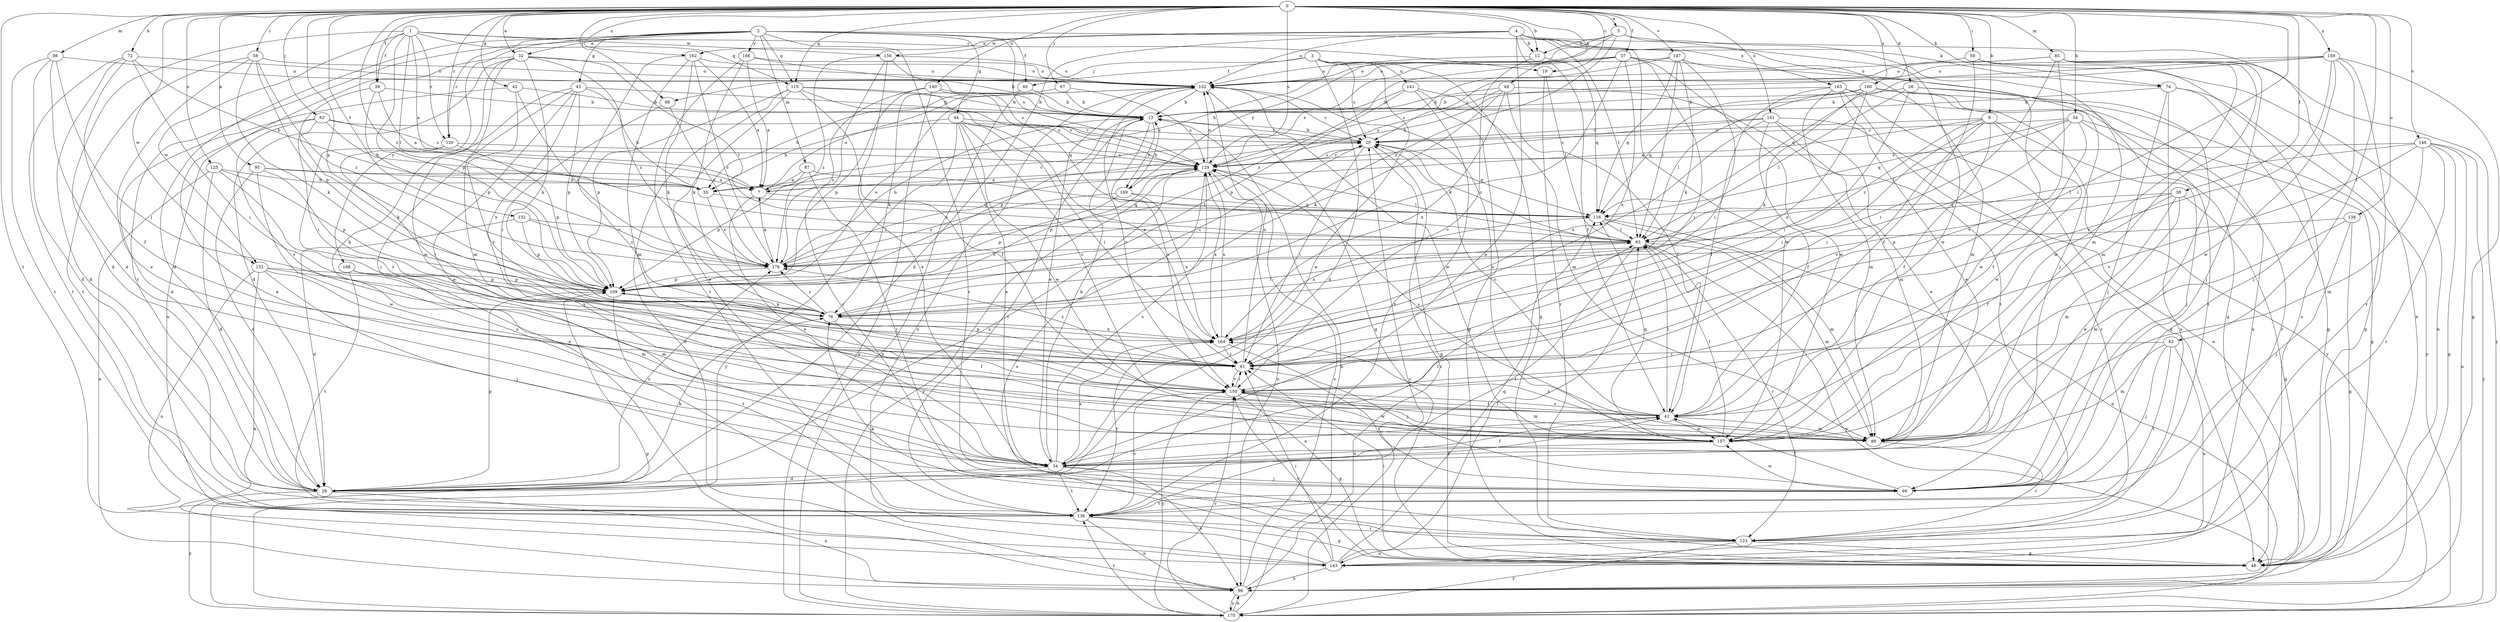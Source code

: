 strict digraph  {
0;
1;
2;
3;
4;
5;
7;
9;
12;
13;
19;
20;
26;
28;
32;
34;
37;
38;
39;
40;
41;
42;
43;
44;
48;
49;
54;
55;
58;
59;
61;
62;
67;
68;
69;
72;
74;
76;
82;
83;
85;
86;
87;
89;
95;
96;
101;
102;
109;
115;
116;
120;
123;
125;
129;
132;
136;
138;
140;
141;
143;
146;
147;
150;
152;
156;
157;
159;
160;
162;
163;
164;
166;
168;
169;
170;
176;
0 -> 5  [label=a];
0 -> 9  [label=b];
0 -> 12  [label=b];
0 -> 19  [label=c];
0 -> 26  [label=d];
0 -> 32  [label=e];
0 -> 37  [label=f];
0 -> 38  [label=f];
0 -> 39  [label=f];
0 -> 42  [label=g];
0 -> 49  [label=h];
0 -> 54  [label=h];
0 -> 58  [label=i];
0 -> 59  [label=i];
0 -> 61  [label=i];
0 -> 62  [label=j];
0 -> 67  [label=j];
0 -> 68  [label=j];
0 -> 72  [label=k];
0 -> 74  [label=k];
0 -> 82  [label=l];
0 -> 85  [label=m];
0 -> 86  [label=m];
0 -> 95  [label=n];
0 -> 101  [label=o];
0 -> 109  [label=p];
0 -> 115  [label=q];
0 -> 120  [label=r];
0 -> 125  [label=s];
0 -> 129  [label=s];
0 -> 132  [label=t];
0 -> 136  [label=t];
0 -> 138  [label=u];
0 -> 140  [label=u];
0 -> 146  [label=v];
0 -> 147  [label=v];
0 -> 152  [label=w];
0 -> 159  [label=x];
0 -> 160  [label=x];
0 -> 162  [label=x];
0 -> 176  [label=z];
1 -> 7  [label=a];
1 -> 19  [label=c];
1 -> 28  [label=d];
1 -> 39  [label=f];
1 -> 83  [label=l];
1 -> 109  [label=p];
1 -> 115  [label=q];
1 -> 120  [label=r];
1 -> 152  [label=w];
1 -> 156  [label=w];
2 -> 28  [label=d];
2 -> 32  [label=e];
2 -> 40  [label=f];
2 -> 43  [label=g];
2 -> 44  [label=g];
2 -> 74  [label=k];
2 -> 87  [label=m];
2 -> 115  [label=q];
2 -> 120  [label=r];
2 -> 123  [label=r];
2 -> 129  [label=s];
2 -> 136  [label=t];
2 -> 166  [label=y];
2 -> 168  [label=y];
3 -> 20  [label=c];
3 -> 28  [label=d];
3 -> 34  [label=e];
3 -> 40  [label=f];
3 -> 48  [label=g];
3 -> 68  [label=j];
3 -> 141  [label=u];
4 -> 12  [label=b];
4 -> 28  [label=d];
4 -> 34  [label=e];
4 -> 41  [label=f];
4 -> 69  [label=j];
4 -> 83  [label=l];
4 -> 96  [label=n];
4 -> 102  [label=o];
4 -> 156  [label=w];
4 -> 157  [label=w];
4 -> 162  [label=x];
4 -> 163  [label=x];
5 -> 12  [label=b];
5 -> 55  [label=h];
5 -> 89  [label=m];
5 -> 157  [label=w];
5 -> 169  [label=y];
5 -> 176  [label=z];
7 -> 20  [label=c];
7 -> 34  [label=e];
7 -> 102  [label=o];
7 -> 116  [label=q];
9 -> 7  [label=a];
9 -> 20  [label=c];
9 -> 41  [label=f];
9 -> 61  [label=i];
9 -> 69  [label=j];
9 -> 150  [label=v];
9 -> 157  [label=w];
9 -> 176  [label=z];
12 -> 102  [label=o];
12 -> 116  [label=q];
12 -> 150  [label=v];
13 -> 20  [label=c];
13 -> 109  [label=p];
13 -> 136  [label=t];
13 -> 150  [label=v];
13 -> 169  [label=y];
19 -> 83  [label=l];
19 -> 123  [label=r];
20 -> 13  [label=b];
20 -> 48  [label=g];
20 -> 61  [label=i];
20 -> 116  [label=q];
20 -> 129  [label=s];
26 -> 13  [label=b];
26 -> 61  [label=i];
26 -> 69  [label=j];
26 -> 83  [label=l];
26 -> 157  [label=w];
28 -> 41  [label=f];
28 -> 76  [label=k];
28 -> 83  [label=l];
28 -> 96  [label=n];
28 -> 109  [label=p];
28 -> 129  [label=s];
28 -> 170  [label=y];
28 -> 176  [label=z];
32 -> 28  [label=d];
32 -> 76  [label=k];
32 -> 83  [label=l];
32 -> 89  [label=m];
32 -> 102  [label=o];
32 -> 143  [label=u];
32 -> 157  [label=w];
32 -> 176  [label=z];
34 -> 13  [label=b];
34 -> 28  [label=d];
34 -> 41  [label=f];
34 -> 69  [label=j];
34 -> 96  [label=n];
34 -> 129  [label=s];
34 -> 136  [label=t];
34 -> 164  [label=x];
37 -> 48  [label=g];
37 -> 61  [label=i];
37 -> 76  [label=k];
37 -> 102  [label=o];
37 -> 129  [label=s];
37 -> 157  [label=w];
37 -> 164  [label=x];
37 -> 176  [label=z];
38 -> 34  [label=e];
38 -> 41  [label=f];
38 -> 48  [label=g];
38 -> 89  [label=m];
38 -> 109  [label=p];
38 -> 116  [label=q];
39 -> 7  [label=a];
39 -> 13  [label=b];
39 -> 61  [label=i];
39 -> 109  [label=p];
40 -> 13  [label=b];
40 -> 76  [label=k];
40 -> 170  [label=y];
41 -> 20  [label=c];
41 -> 34  [label=e];
41 -> 83  [label=l];
41 -> 89  [label=m];
41 -> 150  [label=v];
41 -> 157  [label=w];
42 -> 13  [label=b];
42 -> 28  [label=d];
42 -> 150  [label=v];
42 -> 176  [label=z];
43 -> 13  [label=b];
43 -> 34  [label=e];
43 -> 55  [label=h];
43 -> 96  [label=n];
43 -> 109  [label=p];
43 -> 143  [label=u];
43 -> 164  [label=x];
44 -> 20  [label=c];
44 -> 34  [label=e];
44 -> 55  [label=h];
44 -> 61  [label=i];
44 -> 150  [label=v];
44 -> 157  [label=w];
44 -> 164  [label=x];
44 -> 170  [label=y];
48 -> 61  [label=i];
48 -> 150  [label=v];
49 -> 13  [label=b];
49 -> 41  [label=f];
49 -> 76  [label=k];
49 -> 129  [label=s];
49 -> 136  [label=t];
49 -> 164  [label=x];
54 -> 20  [label=c];
54 -> 41  [label=f];
54 -> 48  [label=g];
54 -> 61  [label=i];
54 -> 83  [label=l];
54 -> 116  [label=q];
54 -> 123  [label=r];
55 -> 116  [label=q];
55 -> 176  [label=z];
58 -> 34  [label=e];
58 -> 76  [label=k];
58 -> 102  [label=o];
58 -> 109  [label=p];
58 -> 136  [label=t];
58 -> 176  [label=z];
59 -> 41  [label=f];
59 -> 96  [label=n];
59 -> 102  [label=o];
59 -> 143  [label=u];
61 -> 102  [label=o];
61 -> 109  [label=p];
61 -> 150  [label=v];
61 -> 176  [label=z];
62 -> 20  [label=c];
62 -> 34  [label=e];
62 -> 55  [label=h];
62 -> 76  [label=k];
62 -> 129  [label=s];
62 -> 150  [label=v];
67 -> 13  [label=b];
67 -> 55  [label=h];
67 -> 129  [label=s];
68 -> 61  [label=i];
68 -> 176  [label=z];
69 -> 41  [label=f];
69 -> 61  [label=i];
69 -> 136  [label=t];
69 -> 157  [label=w];
72 -> 28  [label=d];
72 -> 41  [label=f];
72 -> 55  [label=h];
72 -> 61  [label=i];
72 -> 102  [label=o];
72 -> 136  [label=t];
74 -> 13  [label=b];
74 -> 48  [label=g];
74 -> 69  [label=j];
74 -> 143  [label=u];
74 -> 170  [label=y];
76 -> 20  [label=c];
76 -> 41  [label=f];
76 -> 83  [label=l];
76 -> 164  [label=x];
76 -> 176  [label=z];
82 -> 61  [label=i];
82 -> 69  [label=j];
82 -> 89  [label=m];
82 -> 136  [label=t];
82 -> 143  [label=u];
83 -> 20  [label=c];
83 -> 89  [label=m];
83 -> 123  [label=r];
83 -> 136  [label=t];
83 -> 170  [label=y];
83 -> 176  [label=z];
85 -> 20  [label=c];
85 -> 61  [label=i];
85 -> 69  [label=j];
85 -> 89  [label=m];
85 -> 102  [label=o];
85 -> 150  [label=v];
85 -> 157  [label=w];
85 -> 170  [label=y];
86 -> 28  [label=d];
86 -> 34  [label=e];
86 -> 61  [label=i];
86 -> 102  [label=o];
86 -> 136  [label=t];
87 -> 7  [label=a];
87 -> 69  [label=j];
87 -> 83  [label=l];
87 -> 109  [label=p];
89 -> 123  [label=r];
89 -> 129  [label=s];
89 -> 164  [label=x];
95 -> 7  [label=a];
95 -> 28  [label=d];
95 -> 55  [label=h];
95 -> 76  [label=k];
95 -> 157  [label=w];
96 -> 20  [label=c];
96 -> 129  [label=s];
96 -> 170  [label=y];
101 -> 20  [label=c];
101 -> 34  [label=e];
101 -> 41  [label=f];
101 -> 89  [label=m];
101 -> 123  [label=r];
101 -> 129  [label=s];
101 -> 164  [label=x];
102 -> 13  [label=b];
102 -> 20  [label=c];
102 -> 34  [label=e];
102 -> 48  [label=g];
102 -> 150  [label=v];
102 -> 157  [label=w];
109 -> 76  [label=k];
109 -> 102  [label=o];
109 -> 136  [label=t];
115 -> 13  [label=b];
115 -> 34  [label=e];
115 -> 41  [label=f];
115 -> 96  [label=n];
115 -> 109  [label=p];
115 -> 116  [label=q];
115 -> 129  [label=s];
116 -> 83  [label=l];
116 -> 89  [label=m];
116 -> 96  [label=n];
116 -> 164  [label=x];
120 -> 61  [label=i];
120 -> 109  [label=p];
120 -> 129  [label=s];
120 -> 150  [label=v];
123 -> 48  [label=g];
123 -> 76  [label=k];
123 -> 143  [label=u];
123 -> 170  [label=y];
125 -> 28  [label=d];
125 -> 55  [label=h];
125 -> 61  [label=i];
125 -> 96  [label=n];
125 -> 109  [label=p];
129 -> 7  [label=a];
129 -> 20  [label=c];
129 -> 83  [label=l];
129 -> 96  [label=n];
129 -> 102  [label=o];
129 -> 109  [label=p];
129 -> 164  [label=x];
129 -> 170  [label=y];
132 -> 28  [label=d];
132 -> 83  [label=l];
132 -> 109  [label=p];
132 -> 176  [label=z];
136 -> 48  [label=g];
136 -> 96  [label=n];
136 -> 123  [label=r];
136 -> 150  [label=v];
138 -> 48  [label=g];
138 -> 69  [label=j];
138 -> 83  [label=l];
138 -> 89  [label=m];
140 -> 13  [label=b];
140 -> 109  [label=p];
140 -> 129  [label=s];
140 -> 170  [label=y];
140 -> 176  [label=z];
141 -> 13  [label=b];
141 -> 48  [label=g];
141 -> 89  [label=m];
141 -> 109  [label=p];
141 -> 136  [label=t];
143 -> 61  [label=i];
143 -> 83  [label=l];
143 -> 96  [label=n];
143 -> 102  [label=o];
143 -> 116  [label=q];
143 -> 129  [label=s];
146 -> 48  [label=g];
146 -> 83  [label=l];
146 -> 89  [label=m];
146 -> 96  [label=n];
146 -> 123  [label=r];
146 -> 129  [label=s];
146 -> 150  [label=v];
146 -> 170  [label=y];
147 -> 61  [label=i];
147 -> 76  [label=k];
147 -> 83  [label=l];
147 -> 89  [label=m];
147 -> 102  [label=o];
147 -> 116  [label=q];
147 -> 129  [label=s];
150 -> 41  [label=f];
150 -> 48  [label=g];
150 -> 61  [label=i];
150 -> 89  [label=m];
150 -> 157  [label=w];
150 -> 170  [label=y];
152 -> 69  [label=j];
152 -> 89  [label=m];
152 -> 96  [label=n];
152 -> 109  [label=p];
152 -> 143  [label=u];
152 -> 164  [label=x];
156 -> 13  [label=b];
156 -> 34  [label=e];
156 -> 102  [label=o];
156 -> 123  [label=r];
156 -> 176  [label=z];
157 -> 34  [label=e];
157 -> 83  [label=l];
157 -> 102  [label=o];
157 -> 116  [label=q];
159 -> 48  [label=g];
159 -> 55  [label=h];
159 -> 69  [label=j];
159 -> 102  [label=o];
159 -> 116  [label=q];
159 -> 123  [label=r];
159 -> 150  [label=v];
159 -> 157  [label=w];
160 -> 13  [label=b];
160 -> 48  [label=g];
160 -> 76  [label=k];
160 -> 83  [label=l];
160 -> 116  [label=q];
160 -> 136  [label=t];
160 -> 143  [label=u];
160 -> 164  [label=x];
162 -> 7  [label=a];
162 -> 76  [label=k];
162 -> 89  [label=m];
162 -> 102  [label=o];
162 -> 150  [label=v];
162 -> 176  [label=z];
163 -> 13  [label=b];
163 -> 34  [label=e];
163 -> 41  [label=f];
163 -> 48  [label=g];
163 -> 89  [label=m];
163 -> 96  [label=n];
163 -> 170  [label=y];
164 -> 61  [label=i];
164 -> 69  [label=j];
164 -> 129  [label=s];
164 -> 136  [label=t];
166 -> 7  [label=a];
166 -> 76  [label=k];
166 -> 102  [label=o];
166 -> 129  [label=s];
166 -> 136  [label=t];
168 -> 89  [label=m];
168 -> 109  [label=p];
168 -> 136  [label=t];
169 -> 13  [label=b];
169 -> 109  [label=p];
169 -> 116  [label=q];
169 -> 164  [label=x];
169 -> 176  [label=z];
170 -> 13  [label=b];
170 -> 20  [label=c];
170 -> 96  [label=n];
170 -> 109  [label=p];
170 -> 136  [label=t];
170 -> 150  [label=v];
176 -> 7  [label=a];
176 -> 13  [label=b];
176 -> 109  [label=p];
176 -> 129  [label=s];
}
